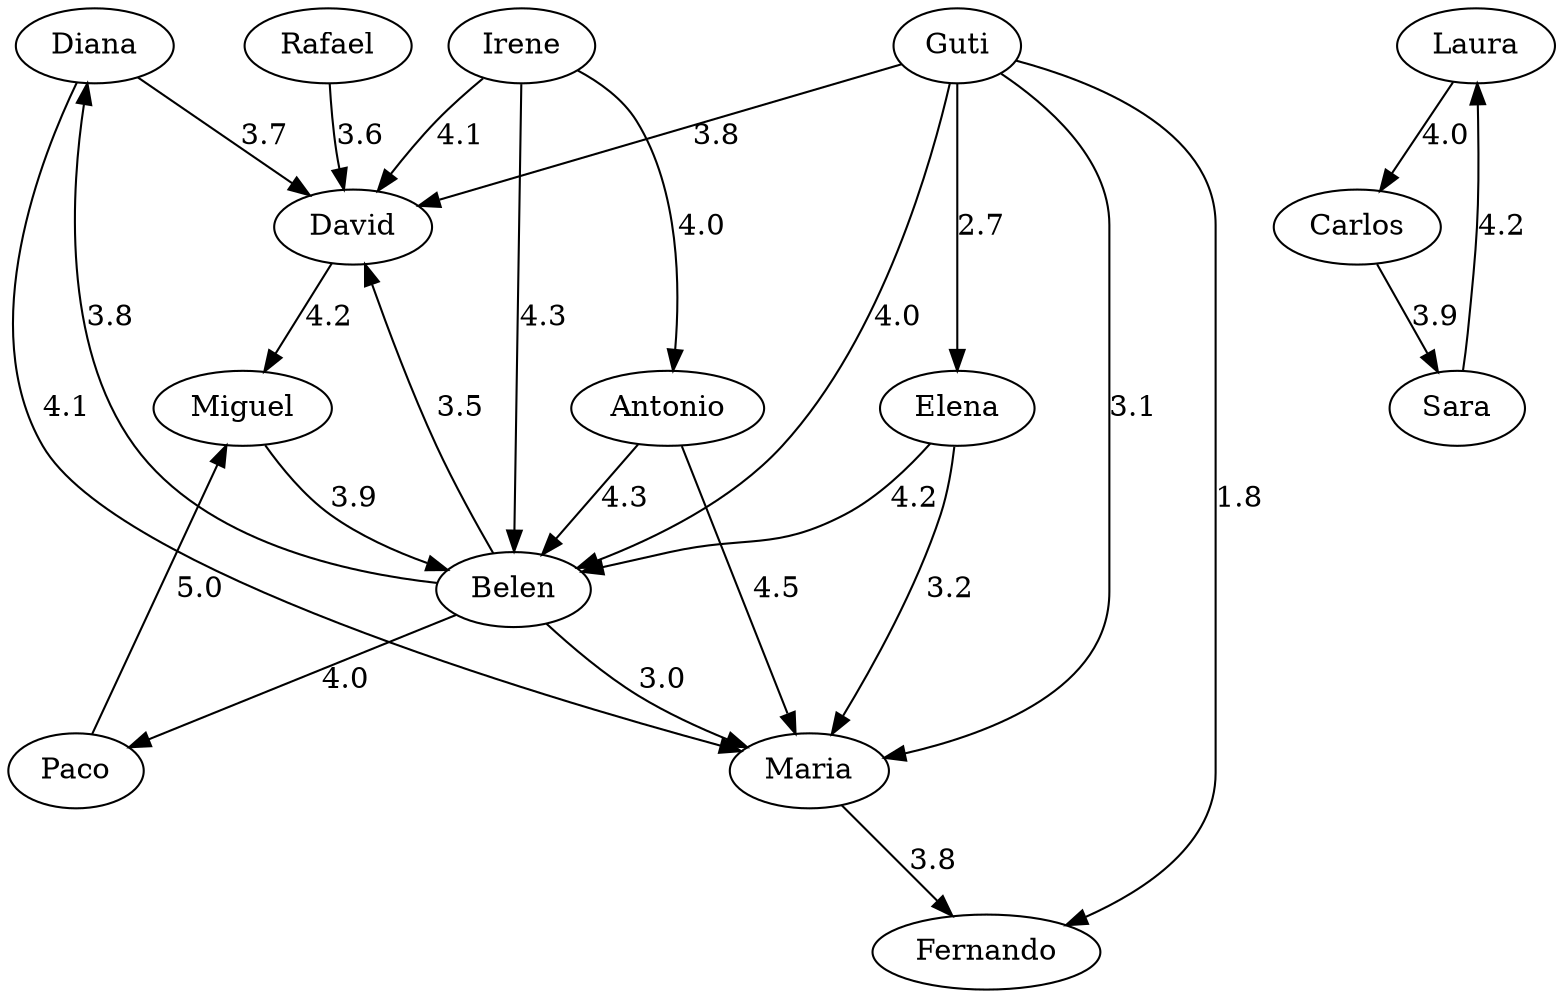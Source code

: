 strict digraph G {
  1 [ label="Diana" ];
  2 [ label="Guti" ];
  3 [ label="David" ];
  4 [ label="Miguel" ];
  5 [ label="Belen" ];
  6 [ label="Rafael" ];
  7 [ label="Paco" ];
  8 [ label="Elena" ];
  9 [ label="Fernando" ];
  10 [ label="Irene" ];
  11 [ label="Antonio" ];
  12 [ label="Maria" ];
  13 [ label="Laura" ];
  14 [ label="Carlos" ];
  15 [ label="Sara" ];
  2 -> 5 [ label="4.0" ];
  1 -> 3 [ label="3.7" ];
  3 -> 4 [ label="4.2" ];
  5 -> 1 [ label="3.8" ];
  1 -> 12 [ label="4.1" ];
  10 -> 5 [ label="4.3" ];
  2 -> 3 [ label="3.8" ];
  2 -> 8 [ label="2.7" ];
  2 -> 12 [ label="3.1" ];
  11 -> 12 [ label="4.5" ];
  2 -> 9 [ label="1.8" ];
  4 -> 5 [ label="3.9" ];
  5 -> 7 [ label="4.0" ];
  5 -> 12 [ label="3.0" ];
  6 -> 3 [ label="3.6" ];
  8 -> 5 [ label="4.2" ];
  5 -> 3 [ label="3.5" ];
  10 -> 11 [ label="4.0" ];
  7 -> 4 [ label="5.0" ];
  11 -> 5 [ label="4.3" ];
  12 -> 9 [ label="3.8" ];
  10 -> 3 [ label="4.1" ];
  8 -> 12 [ label="3.2" ];
  13 -> 14 [ label="4.0" ];
  14 -> 15 [ label="3.9" ];
  15 -> 13 [ label="4.2" ];
}
